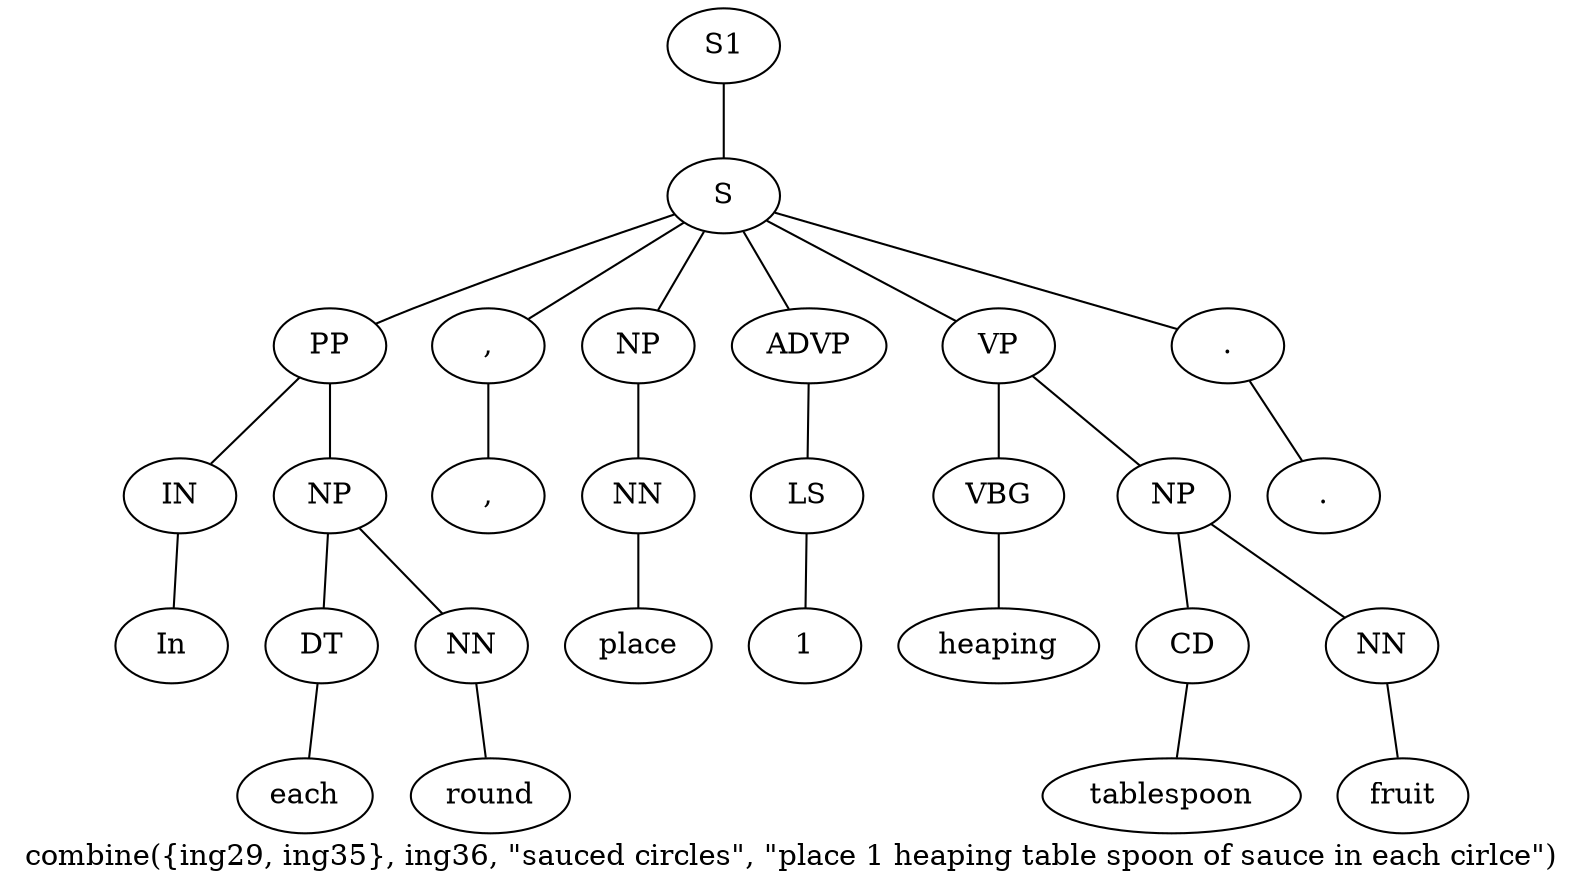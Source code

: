 graph SyntaxGraph {
	label = "combine({ing29, ing35}, ing36, \"sauced circles\", \"place 1 heaping table spoon of sauce in each cirlce\")";
	Node0 [label="S1"];
	Node1 [label="S"];
	Node2 [label="PP"];
	Node3 [label="IN"];
	Node4 [label="In"];
	Node5 [label="NP"];
	Node6 [label="DT"];
	Node7 [label="each"];
	Node8 [label="NN"];
	Node9 [label="round"];
	Node10 [label=","];
	Node11 [label=","];
	Node12 [label="NP"];
	Node13 [label="NN"];
	Node14 [label="place"];
	Node15 [label="ADVP"];
	Node16 [label="LS"];
	Node17 [label="1"];
	Node18 [label="VP"];
	Node19 [label="VBG"];
	Node20 [label="heaping"];
	Node21 [label="NP"];
	Node22 [label="CD"];
	Node23 [label="tablespoon"];
	Node24 [label="NN"];
	Node25 [label="fruit"];
	Node26 [label="."];
	Node27 [label="."];

	Node0 -- Node1;
	Node1 -- Node2;
	Node1 -- Node10;
	Node1 -- Node12;
	Node1 -- Node15;
	Node1 -- Node18;
	Node1 -- Node26;
	Node2 -- Node3;
	Node2 -- Node5;
	Node3 -- Node4;
	Node5 -- Node6;
	Node5 -- Node8;
	Node6 -- Node7;
	Node8 -- Node9;
	Node10 -- Node11;
	Node12 -- Node13;
	Node13 -- Node14;
	Node15 -- Node16;
	Node16 -- Node17;
	Node18 -- Node19;
	Node18 -- Node21;
	Node19 -- Node20;
	Node21 -- Node22;
	Node21 -- Node24;
	Node22 -- Node23;
	Node24 -- Node25;
	Node26 -- Node27;
}